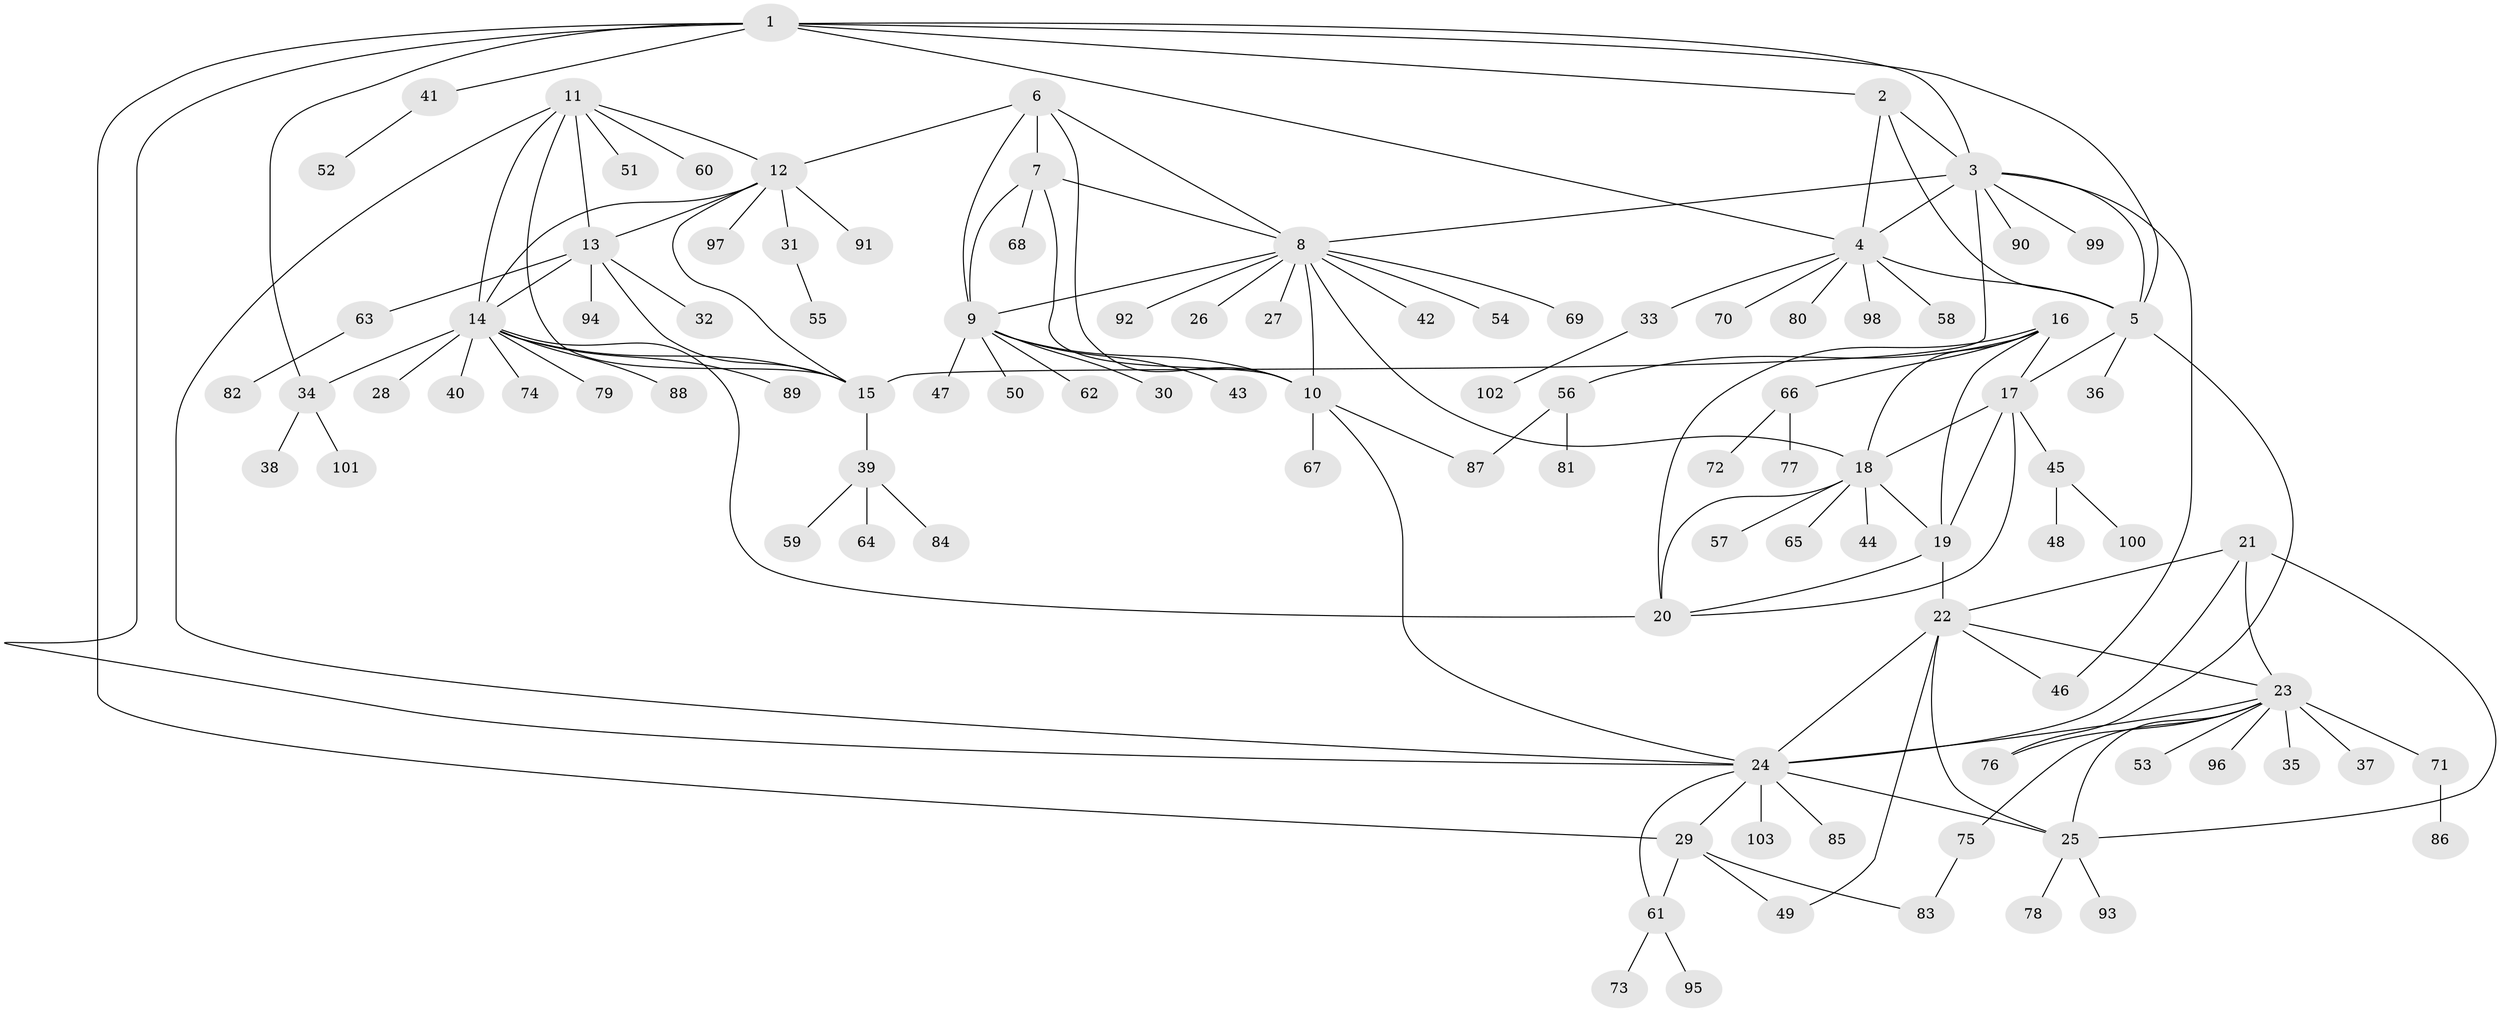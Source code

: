 // Generated by graph-tools (version 1.1) at 2025/26/03/09/25 03:26:37]
// undirected, 103 vertices, 146 edges
graph export_dot {
graph [start="1"]
  node [color=gray90,style=filled];
  1;
  2;
  3;
  4;
  5;
  6;
  7;
  8;
  9;
  10;
  11;
  12;
  13;
  14;
  15;
  16;
  17;
  18;
  19;
  20;
  21;
  22;
  23;
  24;
  25;
  26;
  27;
  28;
  29;
  30;
  31;
  32;
  33;
  34;
  35;
  36;
  37;
  38;
  39;
  40;
  41;
  42;
  43;
  44;
  45;
  46;
  47;
  48;
  49;
  50;
  51;
  52;
  53;
  54;
  55;
  56;
  57;
  58;
  59;
  60;
  61;
  62;
  63;
  64;
  65;
  66;
  67;
  68;
  69;
  70;
  71;
  72;
  73;
  74;
  75;
  76;
  77;
  78;
  79;
  80;
  81;
  82;
  83;
  84;
  85;
  86;
  87;
  88;
  89;
  90;
  91;
  92;
  93;
  94;
  95;
  96;
  97;
  98;
  99;
  100;
  101;
  102;
  103;
  1 -- 2;
  1 -- 3;
  1 -- 4;
  1 -- 5;
  1 -- 24;
  1 -- 29;
  1 -- 34;
  1 -- 41;
  2 -- 3;
  2 -- 4;
  2 -- 5;
  3 -- 4;
  3 -- 5;
  3 -- 8;
  3 -- 15;
  3 -- 46;
  3 -- 90;
  3 -- 99;
  4 -- 5;
  4 -- 33;
  4 -- 58;
  4 -- 70;
  4 -- 80;
  4 -- 98;
  5 -- 17;
  5 -- 36;
  5 -- 76;
  6 -- 7;
  6 -- 8;
  6 -- 9;
  6 -- 10;
  6 -- 12;
  7 -- 8;
  7 -- 9;
  7 -- 10;
  7 -- 68;
  8 -- 9;
  8 -- 10;
  8 -- 18;
  8 -- 26;
  8 -- 27;
  8 -- 42;
  8 -- 54;
  8 -- 69;
  8 -- 92;
  9 -- 10;
  9 -- 30;
  9 -- 43;
  9 -- 47;
  9 -- 50;
  9 -- 62;
  10 -- 24;
  10 -- 67;
  10 -- 87;
  11 -- 12;
  11 -- 13;
  11 -- 14;
  11 -- 15;
  11 -- 24;
  11 -- 51;
  11 -- 60;
  12 -- 13;
  12 -- 14;
  12 -- 15;
  12 -- 31;
  12 -- 91;
  12 -- 97;
  13 -- 14;
  13 -- 15;
  13 -- 32;
  13 -- 63;
  13 -- 94;
  14 -- 15;
  14 -- 20;
  14 -- 28;
  14 -- 34;
  14 -- 40;
  14 -- 74;
  14 -- 79;
  14 -- 88;
  14 -- 89;
  15 -- 39;
  16 -- 17;
  16 -- 18;
  16 -- 19;
  16 -- 20;
  16 -- 56;
  16 -- 66;
  17 -- 18;
  17 -- 19;
  17 -- 20;
  17 -- 45;
  18 -- 19;
  18 -- 20;
  18 -- 44;
  18 -- 57;
  18 -- 65;
  19 -- 20;
  19 -- 22;
  21 -- 22;
  21 -- 23;
  21 -- 24;
  21 -- 25;
  22 -- 23;
  22 -- 24;
  22 -- 25;
  22 -- 46;
  22 -- 49;
  23 -- 24;
  23 -- 25;
  23 -- 35;
  23 -- 37;
  23 -- 53;
  23 -- 71;
  23 -- 75;
  23 -- 76;
  23 -- 96;
  24 -- 25;
  24 -- 29;
  24 -- 61;
  24 -- 85;
  24 -- 103;
  25 -- 78;
  25 -- 93;
  29 -- 49;
  29 -- 61;
  29 -- 83;
  31 -- 55;
  33 -- 102;
  34 -- 38;
  34 -- 101;
  39 -- 59;
  39 -- 64;
  39 -- 84;
  41 -- 52;
  45 -- 48;
  45 -- 100;
  56 -- 81;
  56 -- 87;
  61 -- 73;
  61 -- 95;
  63 -- 82;
  66 -- 72;
  66 -- 77;
  71 -- 86;
  75 -- 83;
}

